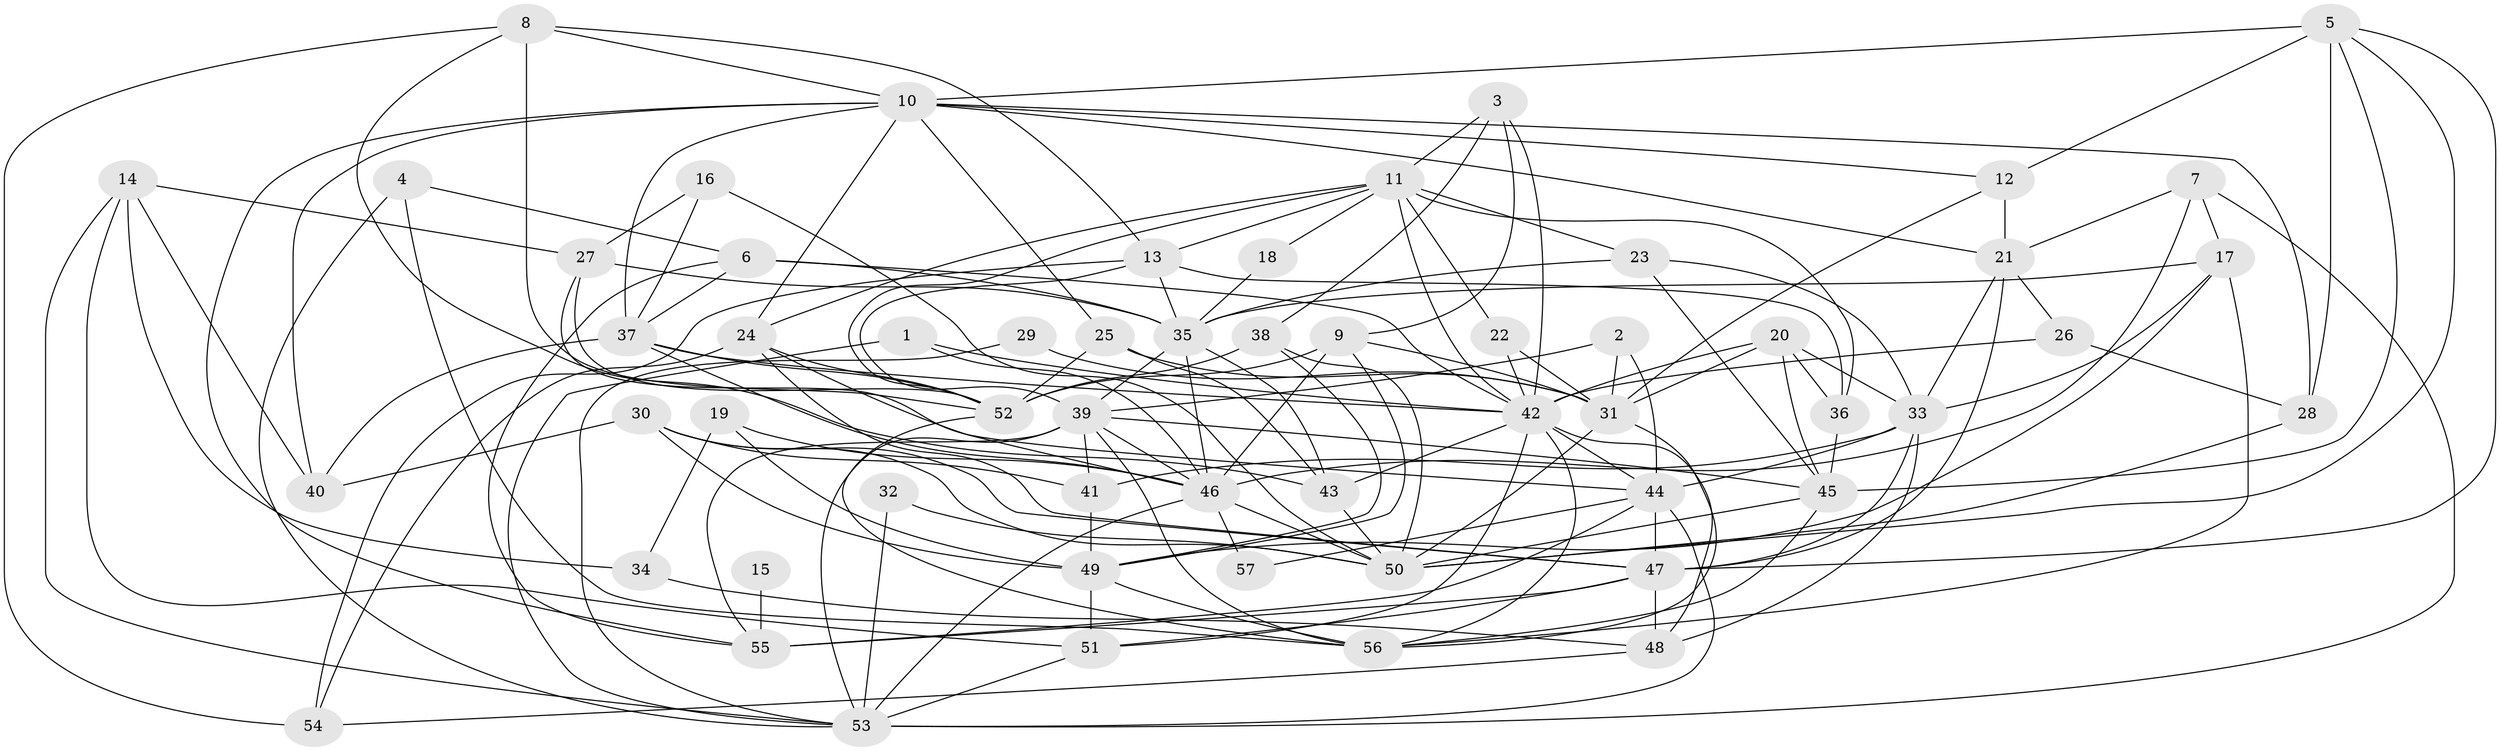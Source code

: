 // original degree distribution, {5: 0.22807017543859648, 6: 0.07017543859649122, 4: 0.2631578947368421, 3: 0.2631578947368421, 2: 0.13157894736842105, 7: 0.02631578947368421, 8: 0.008771929824561403, 9: 0.008771929824561403}
// Generated by graph-tools (version 1.1) at 2025/26/03/09/25 03:26:18]
// undirected, 57 vertices, 158 edges
graph export_dot {
graph [start="1"]
  node [color=gray90,style=filled];
  1;
  2;
  3;
  4;
  5;
  6;
  7;
  8;
  9;
  10;
  11;
  12;
  13;
  14;
  15;
  16;
  17;
  18;
  19;
  20;
  21;
  22;
  23;
  24;
  25;
  26;
  27;
  28;
  29;
  30;
  31;
  32;
  33;
  34;
  35;
  36;
  37;
  38;
  39;
  40;
  41;
  42;
  43;
  44;
  45;
  46;
  47;
  48;
  49;
  50;
  51;
  52;
  53;
  54;
  55;
  56;
  57;
  1 -- 42 [weight=1.0];
  1 -- 46 [weight=1.0];
  1 -- 53 [weight=1.0];
  2 -- 31 [weight=1.0];
  2 -- 39 [weight=1.0];
  2 -- 44 [weight=1.0];
  3 -- 9 [weight=1.0];
  3 -- 11 [weight=1.0];
  3 -- 38 [weight=1.0];
  3 -- 42 [weight=1.0];
  4 -- 6 [weight=1.0];
  4 -- 53 [weight=1.0];
  4 -- 56 [weight=1.0];
  5 -- 10 [weight=1.0];
  5 -- 12 [weight=2.0];
  5 -- 28 [weight=1.0];
  5 -- 45 [weight=1.0];
  5 -- 47 [weight=1.0];
  5 -- 50 [weight=1.0];
  6 -- 35 [weight=1.0];
  6 -- 37 [weight=1.0];
  6 -- 42 [weight=1.0];
  6 -- 55 [weight=1.0];
  7 -- 17 [weight=1.0];
  7 -- 21 [weight=1.0];
  7 -- 46 [weight=1.0];
  7 -- 53 [weight=1.0];
  8 -- 10 [weight=1.0];
  8 -- 13 [weight=1.0];
  8 -- 43 [weight=1.0];
  8 -- 52 [weight=1.0];
  8 -- 54 [weight=1.0];
  9 -- 31 [weight=1.0];
  9 -- 46 [weight=1.0];
  9 -- 49 [weight=1.0];
  9 -- 52 [weight=1.0];
  10 -- 12 [weight=1.0];
  10 -- 21 [weight=1.0];
  10 -- 24 [weight=1.0];
  10 -- 25 [weight=1.0];
  10 -- 28 [weight=1.0];
  10 -- 37 [weight=1.0];
  10 -- 40 [weight=1.0];
  10 -- 55 [weight=1.0];
  11 -- 13 [weight=1.0];
  11 -- 18 [weight=1.0];
  11 -- 22 [weight=1.0];
  11 -- 23 [weight=1.0];
  11 -- 24 [weight=1.0];
  11 -- 36 [weight=1.0];
  11 -- 42 [weight=1.0];
  11 -- 52 [weight=1.0];
  12 -- 21 [weight=1.0];
  12 -- 31 [weight=1.0];
  13 -- 35 [weight=1.0];
  13 -- 36 [weight=1.0];
  13 -- 39 [weight=1.0];
  13 -- 54 [weight=1.0];
  14 -- 27 [weight=1.0];
  14 -- 34 [weight=1.0];
  14 -- 40 [weight=1.0];
  14 -- 51 [weight=1.0];
  14 -- 53 [weight=1.0];
  15 -- 55 [weight=2.0];
  16 -- 27 [weight=1.0];
  16 -- 37 [weight=1.0];
  16 -- 50 [weight=1.0];
  17 -- 33 [weight=1.0];
  17 -- 35 [weight=1.0];
  17 -- 49 [weight=1.0];
  17 -- 56 [weight=1.0];
  18 -- 35 [weight=1.0];
  19 -- 34 [weight=1.0];
  19 -- 46 [weight=2.0];
  19 -- 49 [weight=1.0];
  20 -- 31 [weight=1.0];
  20 -- 33 [weight=1.0];
  20 -- 36 [weight=1.0];
  20 -- 42 [weight=1.0];
  20 -- 45 [weight=1.0];
  21 -- 26 [weight=1.0];
  21 -- 33 [weight=1.0];
  21 -- 47 [weight=1.0];
  22 -- 31 [weight=1.0];
  22 -- 42 [weight=1.0];
  23 -- 33 [weight=1.0];
  23 -- 35 [weight=1.0];
  23 -- 45 [weight=1.0];
  24 -- 46 [weight=2.0];
  24 -- 47 [weight=1.0];
  24 -- 52 [weight=1.0];
  24 -- 54 [weight=1.0];
  25 -- 31 [weight=1.0];
  25 -- 43 [weight=1.0];
  25 -- 52 [weight=1.0];
  26 -- 28 [weight=1.0];
  26 -- 42 [weight=1.0];
  27 -- 35 [weight=1.0];
  27 -- 44 [weight=1.0];
  27 -- 52 [weight=1.0];
  28 -- 50 [weight=2.0];
  29 -- 31 [weight=1.0];
  29 -- 53 [weight=1.0];
  30 -- 40 [weight=1.0];
  30 -- 41 [weight=1.0];
  30 -- 47 [weight=1.0];
  30 -- 49 [weight=1.0];
  30 -- 50 [weight=1.0];
  31 -- 50 [weight=1.0];
  31 -- 56 [weight=1.0];
  32 -- 50 [weight=1.0];
  32 -- 53 [weight=1.0];
  33 -- 41 [weight=1.0];
  33 -- 44 [weight=1.0];
  33 -- 47 [weight=1.0];
  33 -- 48 [weight=1.0];
  34 -- 48 [weight=2.0];
  35 -- 39 [weight=1.0];
  35 -- 43 [weight=1.0];
  35 -- 46 [weight=1.0];
  36 -- 45 [weight=1.0];
  37 -- 40 [weight=1.0];
  37 -- 42 [weight=1.0];
  37 -- 46 [weight=1.0];
  37 -- 52 [weight=1.0];
  38 -- 49 [weight=1.0];
  38 -- 50 [weight=1.0];
  38 -- 52 [weight=1.0];
  39 -- 41 [weight=1.0];
  39 -- 45 [weight=1.0];
  39 -- 46 [weight=1.0];
  39 -- 53 [weight=1.0];
  39 -- 55 [weight=1.0];
  39 -- 56 [weight=1.0];
  41 -- 49 [weight=2.0];
  42 -- 43 [weight=2.0];
  42 -- 44 [weight=1.0];
  42 -- 48 [weight=1.0];
  42 -- 51 [weight=1.0];
  42 -- 56 [weight=1.0];
  43 -- 50 [weight=1.0];
  44 -- 47 [weight=1.0];
  44 -- 53 [weight=1.0];
  44 -- 55 [weight=1.0];
  44 -- 57 [weight=1.0];
  45 -- 50 [weight=1.0];
  45 -- 56 [weight=1.0];
  46 -- 50 [weight=2.0];
  46 -- 53 [weight=2.0];
  46 -- 57 [weight=1.0];
  47 -- 48 [weight=2.0];
  47 -- 51 [weight=1.0];
  47 -- 55 [weight=1.0];
  48 -- 54 [weight=1.0];
  49 -- 51 [weight=1.0];
  49 -- 56 [weight=1.0];
  51 -- 53 [weight=1.0];
  52 -- 56 [weight=1.0];
}
